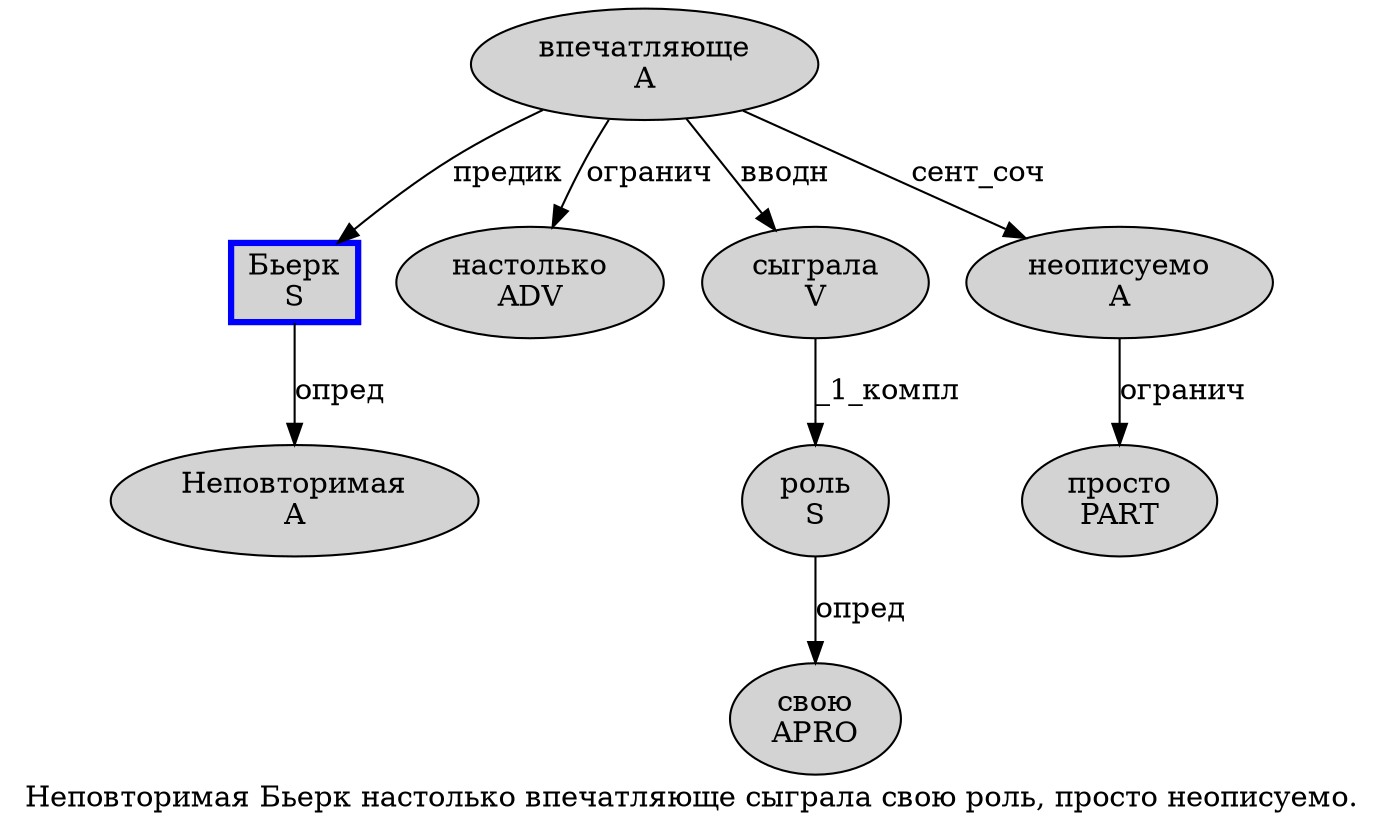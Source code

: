 digraph SENTENCE_902 {
	graph [label="Неповторимая Бьерк настолько впечатляюще сыграла свою роль, просто неописуемо."]
	node [style=filled]
		0 [label="Неповторимая
A" color="" fillcolor=lightgray penwidth=1 shape=ellipse]
		1 [label="Бьерк
S" color=blue fillcolor=lightgray penwidth=3 shape=box]
		2 [label="настолько
ADV" color="" fillcolor=lightgray penwidth=1 shape=ellipse]
		3 [label="впечатляюще
A" color="" fillcolor=lightgray penwidth=1 shape=ellipse]
		4 [label="сыграла
V" color="" fillcolor=lightgray penwidth=1 shape=ellipse]
		5 [label="свою
APRO" color="" fillcolor=lightgray penwidth=1 shape=ellipse]
		6 [label="роль
S" color="" fillcolor=lightgray penwidth=1 shape=ellipse]
		8 [label="просто
PART" color="" fillcolor=lightgray penwidth=1 shape=ellipse]
		9 [label="неописуемо
A" color="" fillcolor=lightgray penwidth=1 shape=ellipse]
			1 -> 0 [label="опред"]
			9 -> 8 [label="огранич"]
			6 -> 5 [label="опред"]
			3 -> 1 [label="предик"]
			3 -> 2 [label="огранич"]
			3 -> 4 [label="вводн"]
			3 -> 9 [label="сент_соч"]
			4 -> 6 [label="_1_компл"]
}